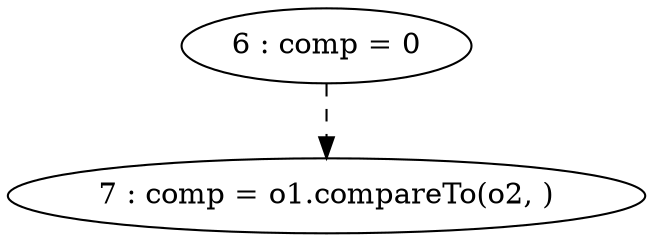 digraph G {
"6 : comp = 0"
"6 : comp = 0" -> "7 : comp = o1.compareTo(o2, )" [style=dashed]
"7 : comp = o1.compareTo(o2, )"
}